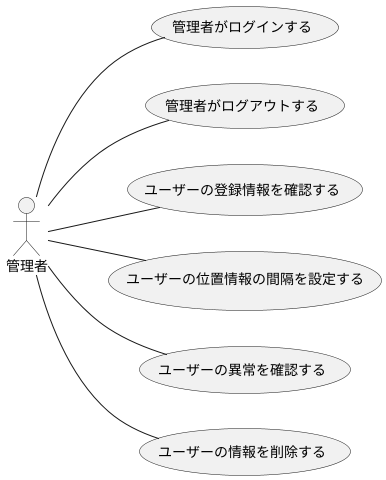@startuml 管理者
left to right direction
actor 管理者

管理者 -- (管理者がログインする)
管理者 -- (管理者がログアウトする)
管理者 -- (ユーザーの登録情報を確認する)
管理者 -- (ユーザーの位置情報の間隔を設定する)
管理者 -- (ユーザーの異常を確認する)
管理者 -- (ユーザーの情報を削除する)



@enduml